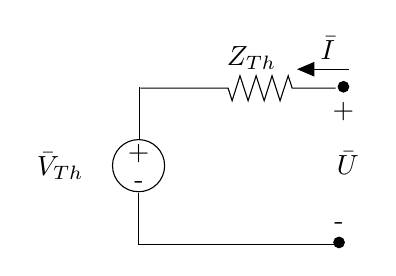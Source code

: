 \begin{tikzpicture}[y=-1cm]
\sf
\draw[black] (9.078,3.084) -- (8.833,3.084) -- (8.527,3.084) -- (8.476,2.927) -- (8.373,3.244) -- (8.271,2.927) -- (8.171,3.244) -- (8.069,2.927) -- (7.967,3.244) -- (7.864,2.927) -- (7.764,3.244) -- (7.713,3.084) -- (7.404,3.084) -- (6.6,3.084);
\draw[black] (6.576,4.069) circle (0.331cm);
\path (6.576,3.998) node[text=black,anchor=base] {+};
\path (6.58,4.36) node[text=black,anchor=base] {-};
\filldraw[black] (9.178,3.067) circle (0.067cm);
\path (9.178,3.467) node[text=black,anchor=base] {+};
\filldraw[black] (9.122,5.044) circle (0.067cm);
\path (9.122,4.88) node[text=black,anchor=base] {-};
\draw[black] (6.578,4.411) -- (6.578,5.067) -- (9.067,5.067);
\draw[black] (6.589,3.733) -- (6.589,3.067);
\draw[arrows=-triangle 45,black] (9.244,2.844) -- (8.589,2.844);
\path (6,4.189) node[text=black,anchor=base east] {$\bar{V}_{Th}$};
\path (8.011,2.8) node[text=black,anchor=base] {$Z_{Th}$};
\path (9.233,4.178) node[text=black,anchor=base] {$\bar{U}$};
\path (8.978,2.722) node[text=black,anchor=base] {$\bar{I}$};

\end{tikzpicture}%

%% Configure (x)emacs for this file ...
%% Local Variables:
%% mode: latex
%% End:
